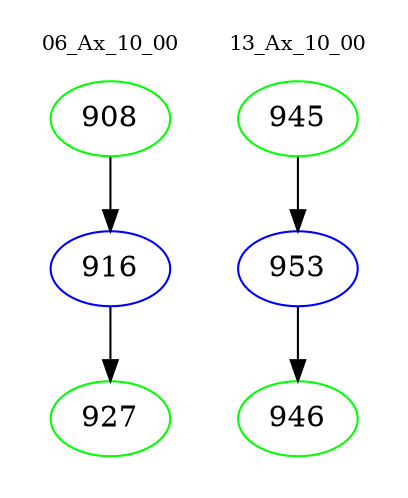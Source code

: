 digraph{
subgraph cluster_0 {
color = white
label = "06_Ax_10_00";
fontsize=10;
T0_908 [label="908", color="green"]
T0_908 -> T0_916 [color="black"]
T0_916 [label="916", color="blue"]
T0_916 -> T0_927 [color="black"]
T0_927 [label="927", color="green"]
}
subgraph cluster_1 {
color = white
label = "13_Ax_10_00";
fontsize=10;
T1_945 [label="945", color="green"]
T1_945 -> T1_953 [color="black"]
T1_953 [label="953", color="blue"]
T1_953 -> T1_946 [color="black"]
T1_946 [label="946", color="green"]
}
}
